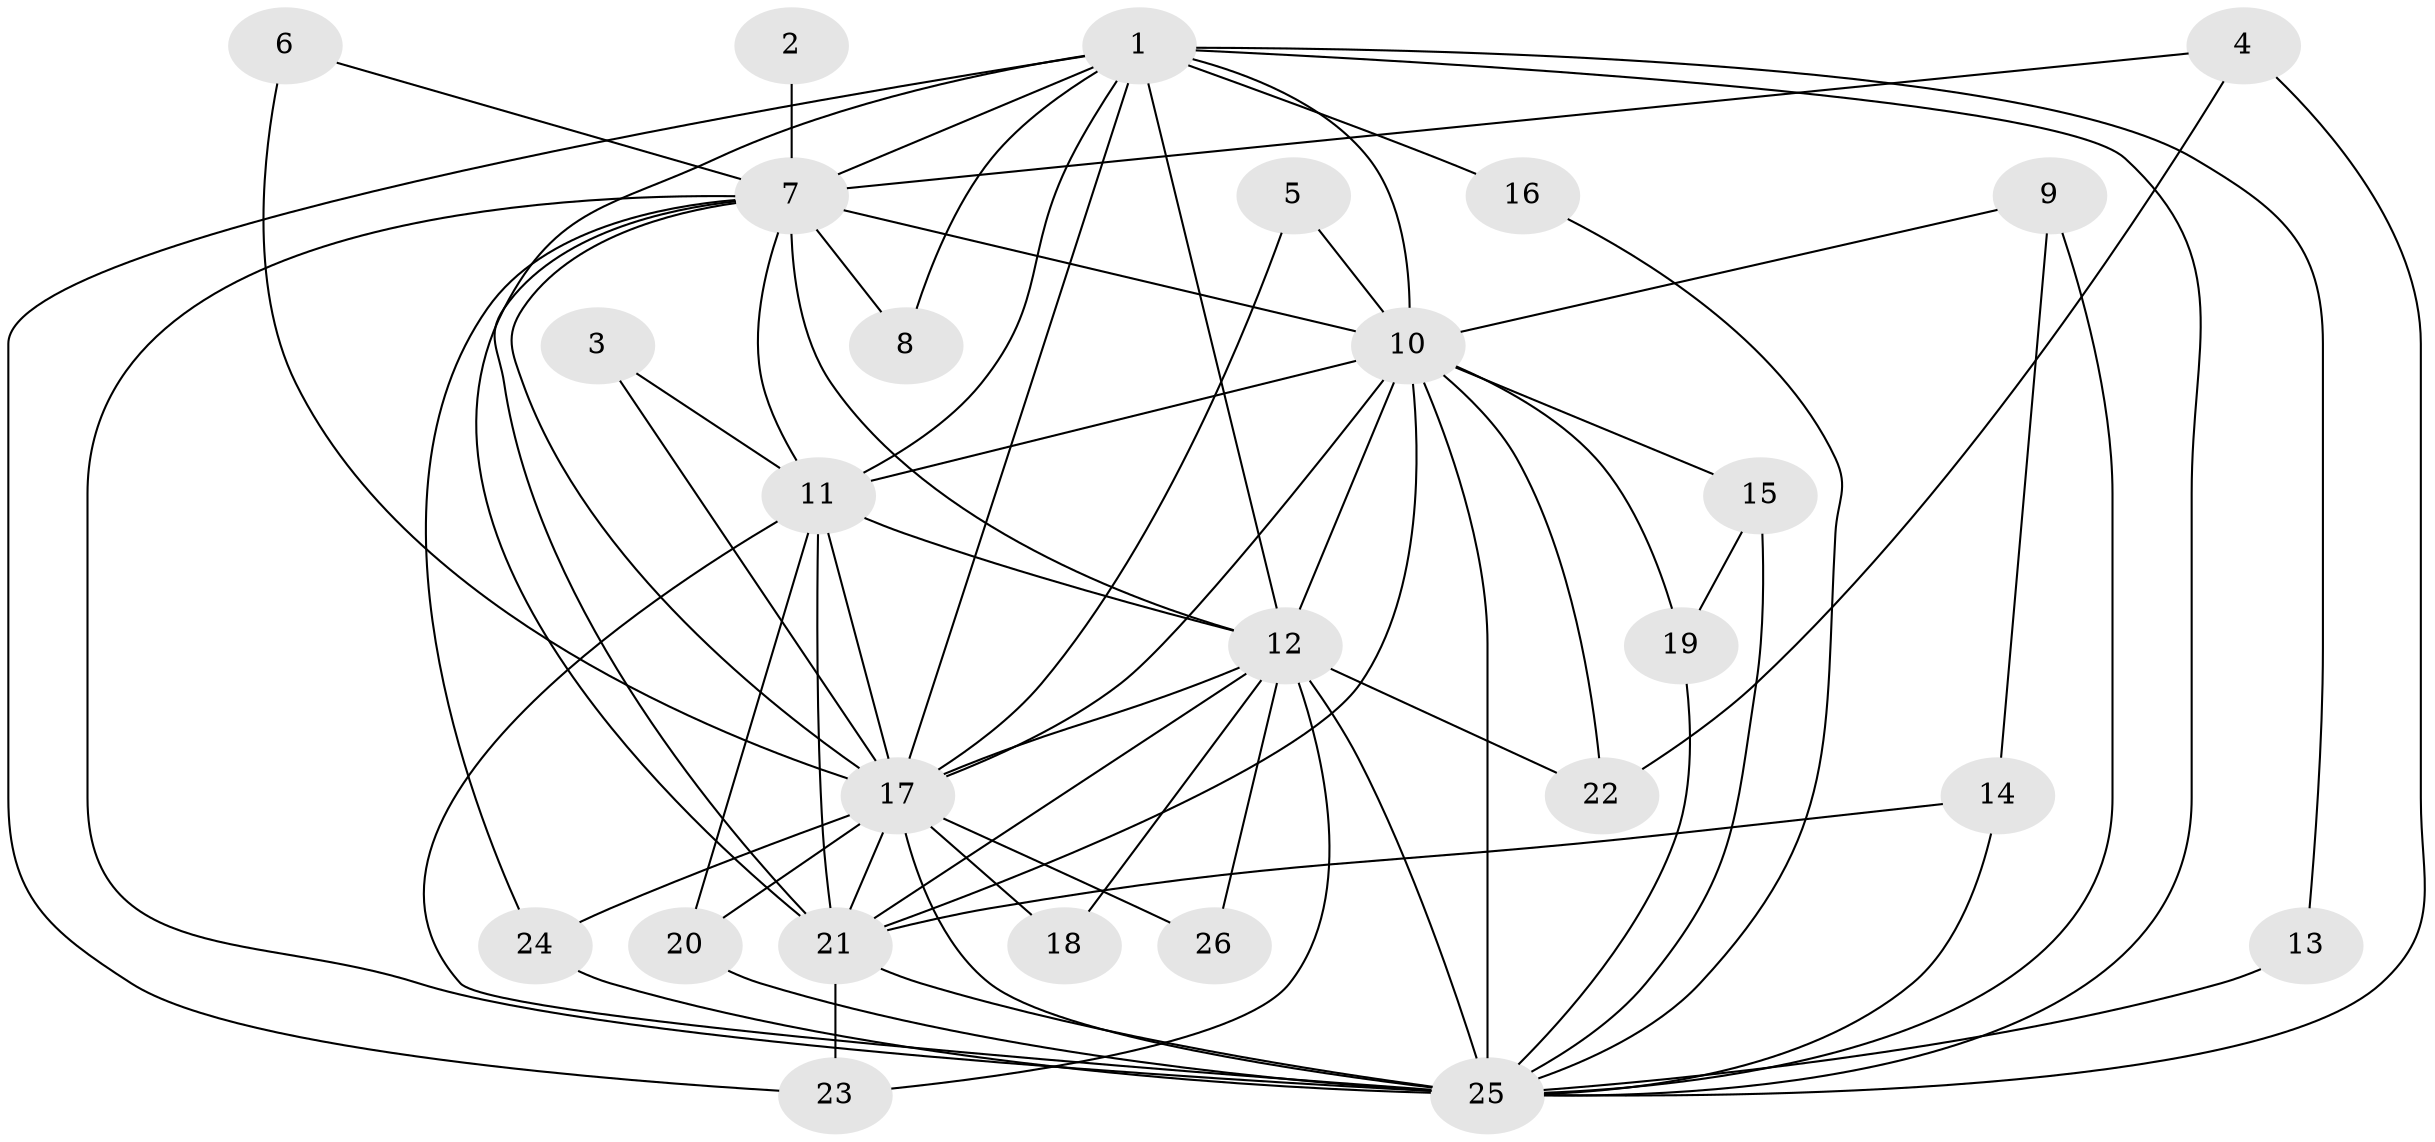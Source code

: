 // original degree distribution, {19: 0.038461538461538464, 14: 0.057692307692307696, 18: 0.019230769230769232, 10: 0.019230769230769232, 13: 0.038461538461538464, 25: 0.019230769230769232, 2: 0.5384615384615384, 3: 0.25, 4: 0.019230769230769232}
// Generated by graph-tools (version 1.1) at 2025/01/03/09/25 03:01:15]
// undirected, 26 vertices, 69 edges
graph export_dot {
graph [start="1"]
  node [color=gray90,style=filled];
  1;
  2;
  3;
  4;
  5;
  6;
  7;
  8;
  9;
  10;
  11;
  12;
  13;
  14;
  15;
  16;
  17;
  18;
  19;
  20;
  21;
  22;
  23;
  24;
  25;
  26;
  1 -- 7 [weight=3.0];
  1 -- 8 [weight=1.0];
  1 -- 10 [weight=2.0];
  1 -- 11 [weight=2.0];
  1 -- 12 [weight=4.0];
  1 -- 13 [weight=1.0];
  1 -- 16 [weight=2.0];
  1 -- 17 [weight=2.0];
  1 -- 21 [weight=2.0];
  1 -- 23 [weight=1.0];
  1 -- 25 [weight=2.0];
  2 -- 7 [weight=1.0];
  3 -- 11 [weight=1.0];
  3 -- 17 [weight=1.0];
  4 -- 7 [weight=1.0];
  4 -- 22 [weight=1.0];
  4 -- 25 [weight=1.0];
  5 -- 10 [weight=2.0];
  5 -- 17 [weight=1.0];
  6 -- 7 [weight=1.0];
  6 -- 17 [weight=1.0];
  7 -- 8 [weight=2.0];
  7 -- 10 [weight=1.0];
  7 -- 11 [weight=1.0];
  7 -- 12 [weight=2.0];
  7 -- 17 [weight=1.0];
  7 -- 21 [weight=2.0];
  7 -- 24 [weight=1.0];
  7 -- 25 [weight=2.0];
  9 -- 10 [weight=1.0];
  9 -- 14 [weight=1.0];
  9 -- 25 [weight=2.0];
  10 -- 11 [weight=1.0];
  10 -- 12 [weight=3.0];
  10 -- 15 [weight=1.0];
  10 -- 17 [weight=1.0];
  10 -- 19 [weight=1.0];
  10 -- 21 [weight=1.0];
  10 -- 22 [weight=1.0];
  10 -- 25 [weight=3.0];
  11 -- 12 [weight=3.0];
  11 -- 17 [weight=3.0];
  11 -- 20 [weight=1.0];
  11 -- 21 [weight=1.0];
  11 -- 25 [weight=1.0];
  12 -- 17 [weight=2.0];
  12 -- 18 [weight=2.0];
  12 -- 21 [weight=2.0];
  12 -- 22 [weight=1.0];
  12 -- 23 [weight=1.0];
  12 -- 25 [weight=2.0];
  12 -- 26 [weight=1.0];
  13 -- 25 [weight=2.0];
  14 -- 21 [weight=1.0];
  14 -- 25 [weight=1.0];
  15 -- 19 [weight=1.0];
  15 -- 25 [weight=1.0];
  16 -- 25 [weight=1.0];
  17 -- 18 [weight=1.0];
  17 -- 20 [weight=1.0];
  17 -- 21 [weight=1.0];
  17 -- 24 [weight=1.0];
  17 -- 25 [weight=2.0];
  17 -- 26 [weight=1.0];
  19 -- 25 [weight=1.0];
  20 -- 25 [weight=1.0];
  21 -- 23 [weight=1.0];
  21 -- 25 [weight=2.0];
  24 -- 25 [weight=1.0];
}
